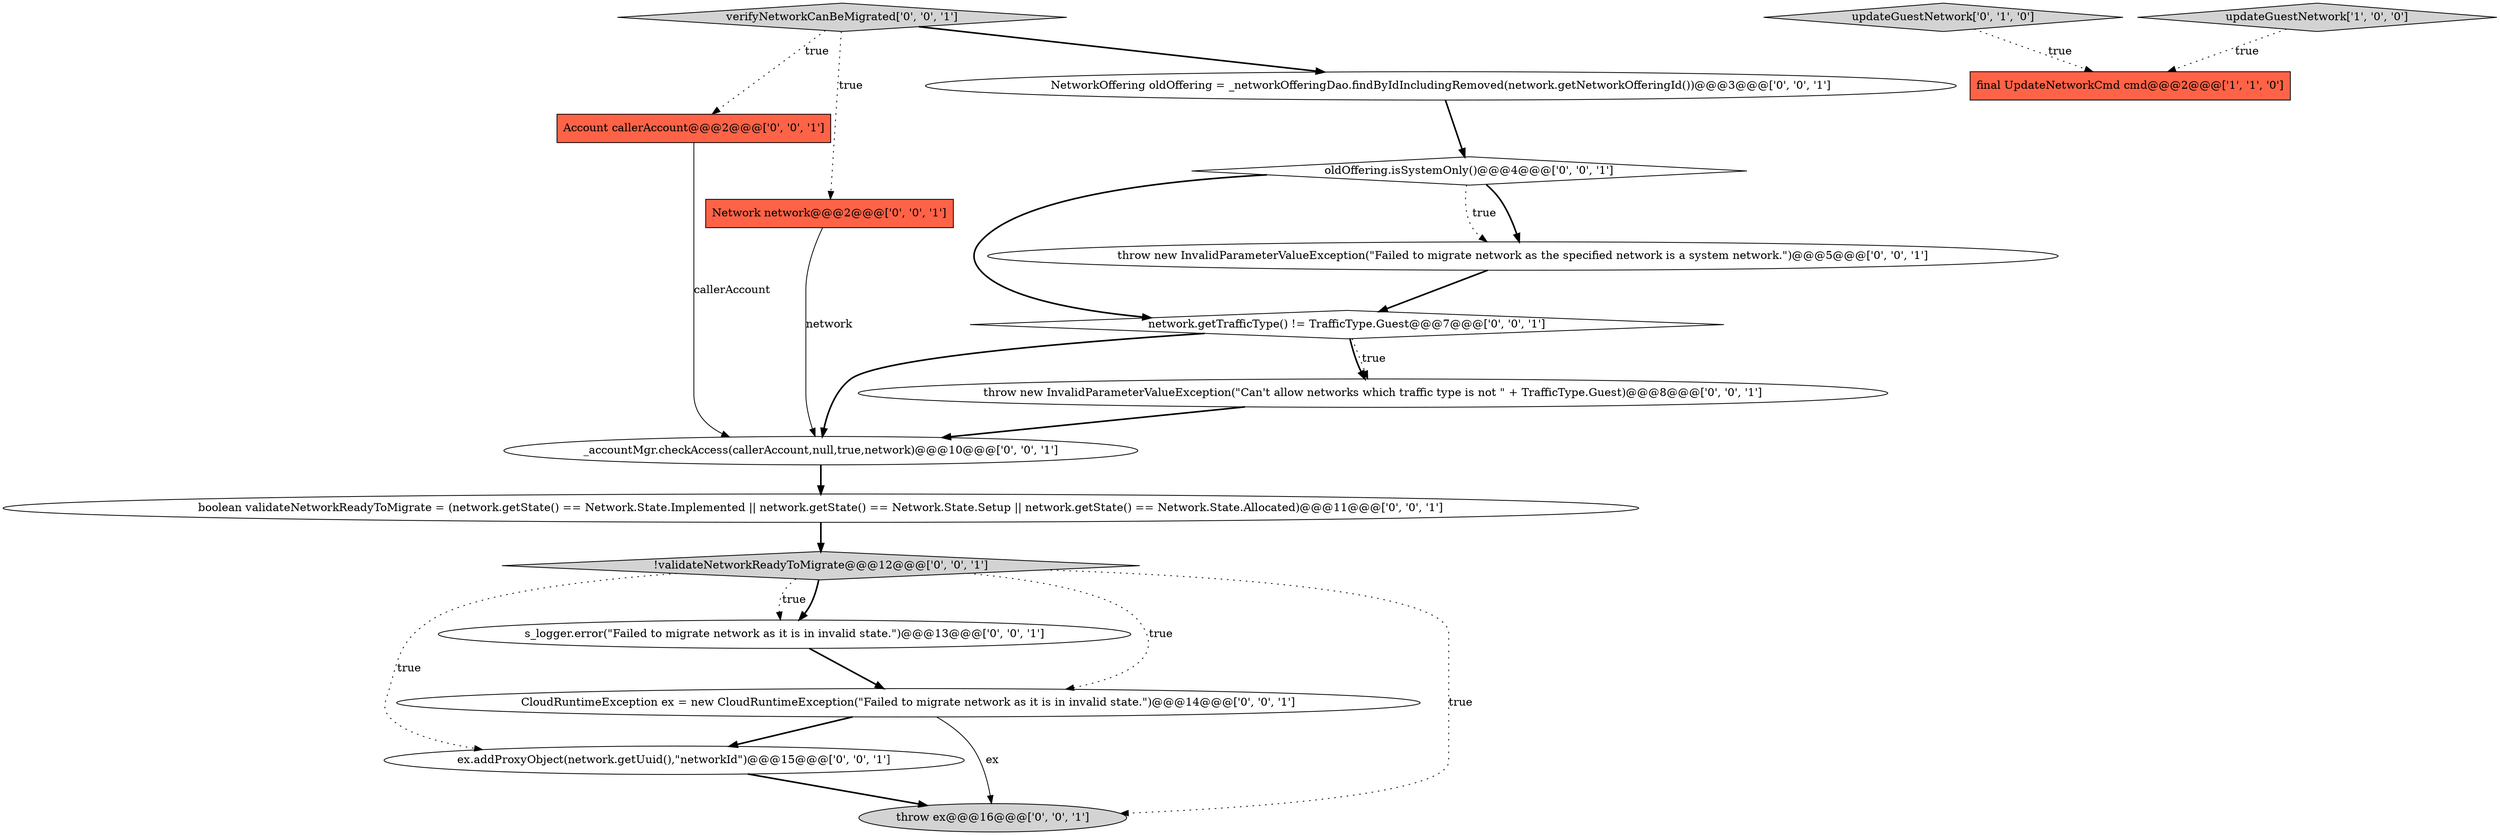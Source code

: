 digraph {
4 [style = filled, label = "CloudRuntimeException ex = new CloudRuntimeException(\"Failed to migrate network as it is in invalid state.\")@@@14@@@['0', '0', '1']", fillcolor = white, shape = ellipse image = "AAA0AAABBB3BBB"];
8 [style = filled, label = "ex.addProxyObject(network.getUuid(),\"networkId\")@@@15@@@['0', '0', '1']", fillcolor = white, shape = ellipse image = "AAA0AAABBB3BBB"];
16 [style = filled, label = "Account callerAccount@@@2@@@['0', '0', '1']", fillcolor = tomato, shape = box image = "AAA0AAABBB3BBB"];
2 [style = filled, label = "updateGuestNetwork['0', '1', '0']", fillcolor = lightgray, shape = diamond image = "AAA0AAABBB2BBB"];
9 [style = filled, label = "throw ex@@@16@@@['0', '0', '1']", fillcolor = lightgray, shape = ellipse image = "AAA0AAABBB3BBB"];
5 [style = filled, label = "verifyNetworkCanBeMigrated['0', '0', '1']", fillcolor = lightgray, shape = diamond image = "AAA0AAABBB3BBB"];
13 [style = filled, label = "Network network@@@2@@@['0', '0', '1']", fillcolor = tomato, shape = box image = "AAA0AAABBB3BBB"];
17 [style = filled, label = "throw new InvalidParameterValueException(\"Failed to migrate network as the specified network is a system network.\")@@@5@@@['0', '0', '1']", fillcolor = white, shape = ellipse image = "AAA0AAABBB3BBB"];
1 [style = filled, label = "updateGuestNetwork['1', '0', '0']", fillcolor = lightgray, shape = diamond image = "AAA0AAABBB1BBB"];
0 [style = filled, label = "final UpdateNetworkCmd cmd@@@2@@@['1', '1', '0']", fillcolor = tomato, shape = box image = "AAA0AAABBB1BBB"];
14 [style = filled, label = "NetworkOffering oldOffering = _networkOfferingDao.findByIdIncludingRemoved(network.getNetworkOfferingId())@@@3@@@['0', '0', '1']", fillcolor = white, shape = ellipse image = "AAA0AAABBB3BBB"];
12 [style = filled, label = "_accountMgr.checkAccess(callerAccount,null,true,network)@@@10@@@['0', '0', '1']", fillcolor = white, shape = ellipse image = "AAA0AAABBB3BBB"];
6 [style = filled, label = "boolean validateNetworkReadyToMigrate = (network.getState() == Network.State.Implemented || network.getState() == Network.State.Setup || network.getState() == Network.State.Allocated)@@@11@@@['0', '0', '1']", fillcolor = white, shape = ellipse image = "AAA0AAABBB3BBB"];
7 [style = filled, label = "network.getTrafficType() != TrafficType.Guest@@@7@@@['0', '0', '1']", fillcolor = white, shape = diamond image = "AAA0AAABBB3BBB"];
15 [style = filled, label = "!validateNetworkReadyToMigrate@@@12@@@['0', '0', '1']", fillcolor = lightgray, shape = diamond image = "AAA0AAABBB3BBB"];
11 [style = filled, label = "throw new InvalidParameterValueException(\"Can't allow networks which traffic type is not \" + TrafficType.Guest)@@@8@@@['0', '0', '1']", fillcolor = white, shape = ellipse image = "AAA0AAABBB3BBB"];
10 [style = filled, label = "oldOffering.isSystemOnly()@@@4@@@['0', '0', '1']", fillcolor = white, shape = diamond image = "AAA0AAABBB3BBB"];
3 [style = filled, label = "s_logger.error(\"Failed to migrate network as it is in invalid state.\")@@@13@@@['0', '0', '1']", fillcolor = white, shape = ellipse image = "AAA0AAABBB3BBB"];
5->14 [style = bold, label=""];
5->16 [style = dotted, label="true"];
8->9 [style = bold, label=""];
11->12 [style = bold, label=""];
10->17 [style = bold, label=""];
1->0 [style = dotted, label="true"];
6->15 [style = bold, label=""];
5->13 [style = dotted, label="true"];
4->8 [style = bold, label=""];
7->11 [style = bold, label=""];
15->4 [style = dotted, label="true"];
7->11 [style = dotted, label="true"];
15->8 [style = dotted, label="true"];
10->7 [style = bold, label=""];
7->12 [style = bold, label=""];
13->12 [style = solid, label="network"];
15->3 [style = bold, label=""];
4->9 [style = solid, label="ex"];
15->9 [style = dotted, label="true"];
2->0 [style = dotted, label="true"];
17->7 [style = bold, label=""];
10->17 [style = dotted, label="true"];
14->10 [style = bold, label=""];
16->12 [style = solid, label="callerAccount"];
3->4 [style = bold, label=""];
12->6 [style = bold, label=""];
15->3 [style = dotted, label="true"];
}
